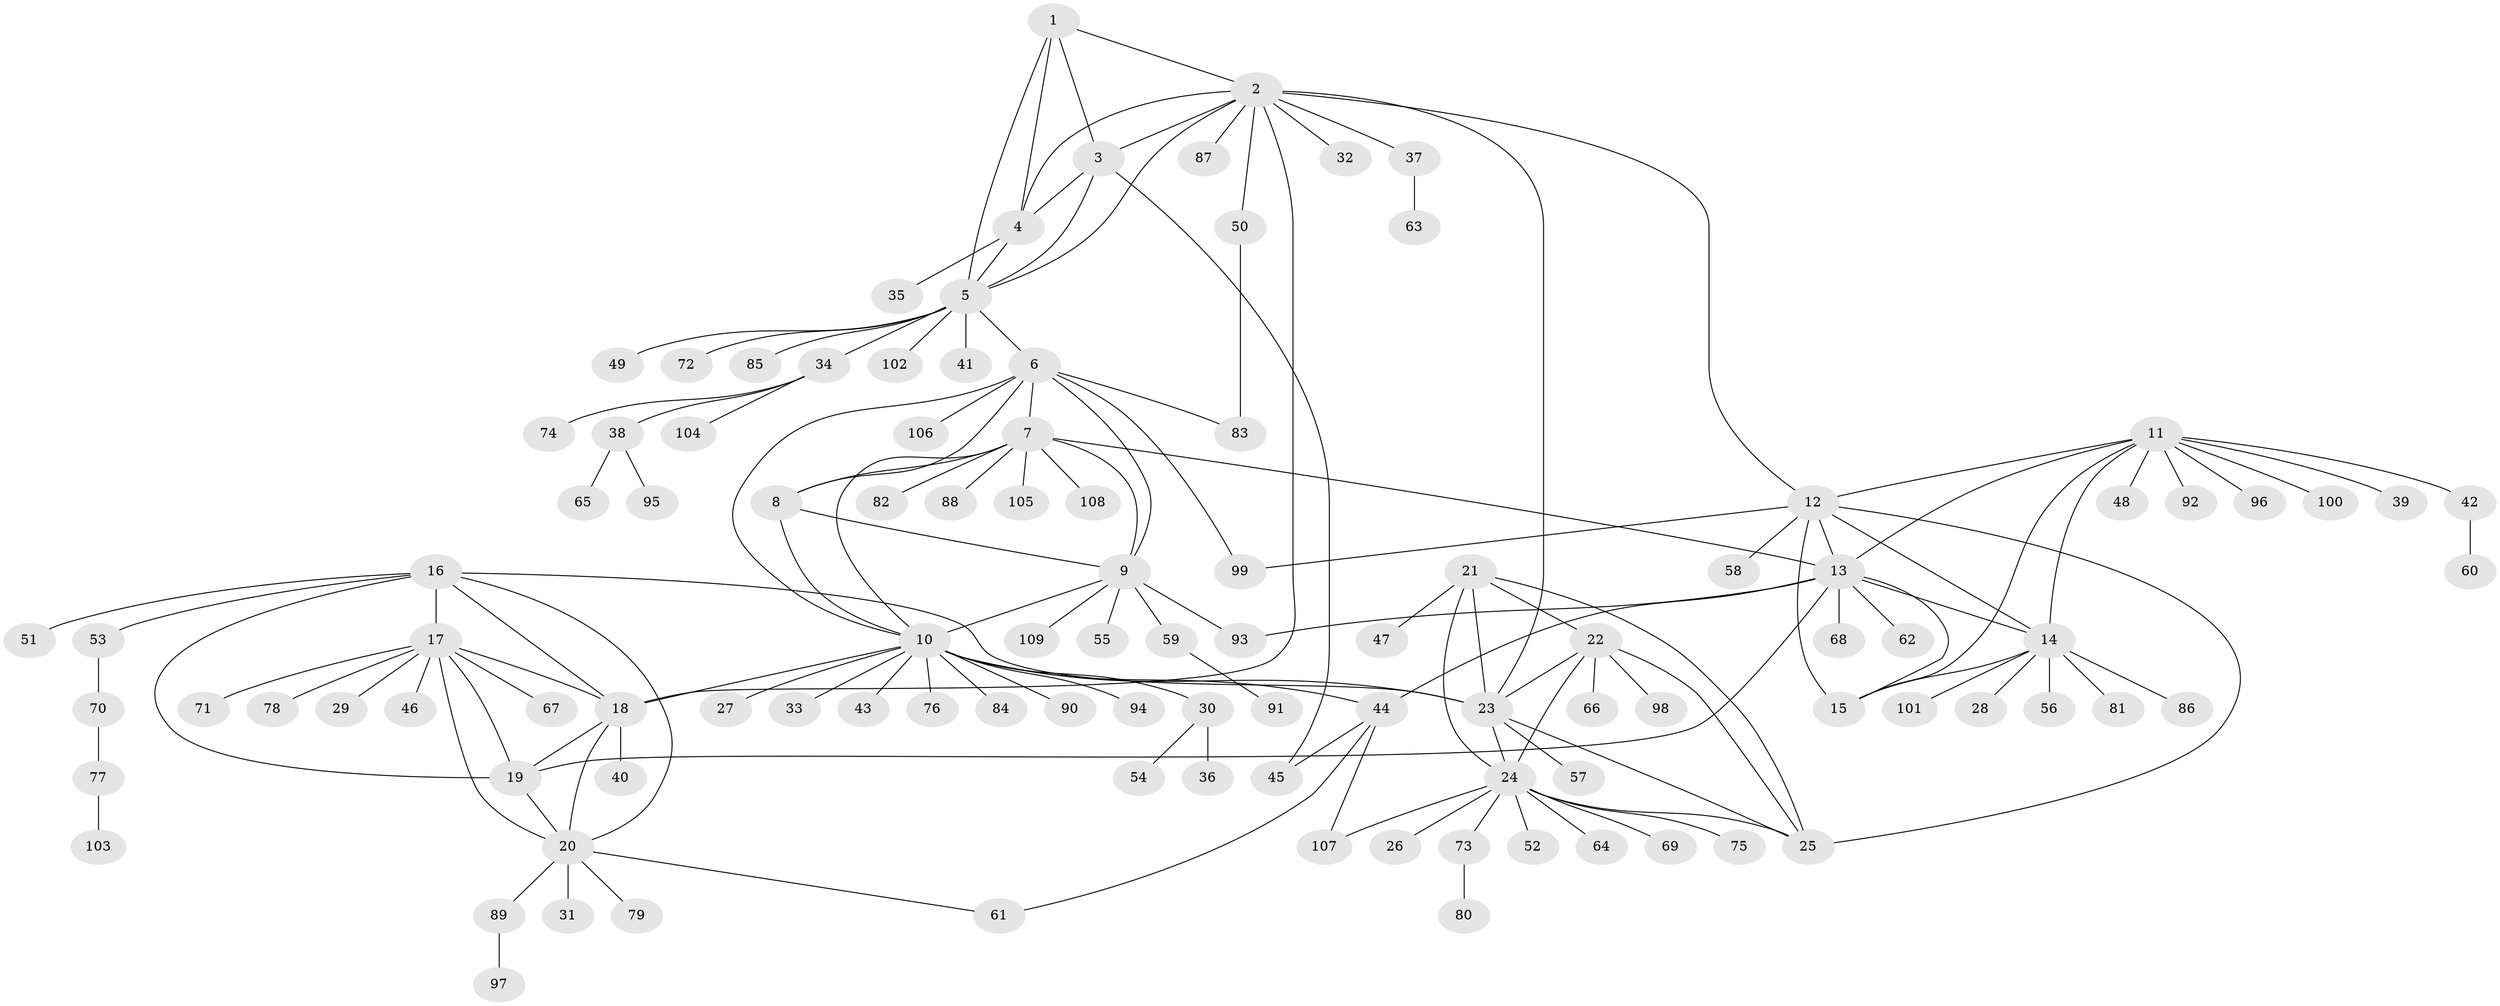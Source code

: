 // coarse degree distribution, {6: 0.07692307692307693, 4: 0.05128205128205128, 8: 0.038461538461538464, 13: 0.01282051282051282, 5: 0.02564102564102564, 9: 0.0641025641025641, 1: 0.6025641025641025, 2: 0.08974358974358974, 7: 0.02564102564102564, 3: 0.01282051282051282}
// Generated by graph-tools (version 1.1) at 2025/37/03/04/25 23:37:32]
// undirected, 109 vertices, 151 edges
graph export_dot {
  node [color=gray90,style=filled];
  1;
  2;
  3;
  4;
  5;
  6;
  7;
  8;
  9;
  10;
  11;
  12;
  13;
  14;
  15;
  16;
  17;
  18;
  19;
  20;
  21;
  22;
  23;
  24;
  25;
  26;
  27;
  28;
  29;
  30;
  31;
  32;
  33;
  34;
  35;
  36;
  37;
  38;
  39;
  40;
  41;
  42;
  43;
  44;
  45;
  46;
  47;
  48;
  49;
  50;
  51;
  52;
  53;
  54;
  55;
  56;
  57;
  58;
  59;
  60;
  61;
  62;
  63;
  64;
  65;
  66;
  67;
  68;
  69;
  70;
  71;
  72;
  73;
  74;
  75;
  76;
  77;
  78;
  79;
  80;
  81;
  82;
  83;
  84;
  85;
  86;
  87;
  88;
  89;
  90;
  91;
  92;
  93;
  94;
  95;
  96;
  97;
  98;
  99;
  100;
  101;
  102;
  103;
  104;
  105;
  106;
  107;
  108;
  109;
  1 -- 2;
  1 -- 3;
  1 -- 4;
  1 -- 5;
  2 -- 3;
  2 -- 4;
  2 -- 5;
  2 -- 12;
  2 -- 18;
  2 -- 23;
  2 -- 32;
  2 -- 37;
  2 -- 50;
  2 -- 87;
  3 -- 4;
  3 -- 5;
  3 -- 45;
  4 -- 5;
  4 -- 35;
  5 -- 6;
  5 -- 34;
  5 -- 41;
  5 -- 49;
  5 -- 72;
  5 -- 85;
  5 -- 102;
  6 -- 7;
  6 -- 8;
  6 -- 9;
  6 -- 10;
  6 -- 83;
  6 -- 99;
  6 -- 106;
  7 -- 8;
  7 -- 9;
  7 -- 10;
  7 -- 13;
  7 -- 82;
  7 -- 88;
  7 -- 105;
  7 -- 108;
  8 -- 9;
  8 -- 10;
  9 -- 10;
  9 -- 55;
  9 -- 59;
  9 -- 93;
  9 -- 109;
  10 -- 18;
  10 -- 23;
  10 -- 27;
  10 -- 30;
  10 -- 33;
  10 -- 43;
  10 -- 44;
  10 -- 76;
  10 -- 84;
  10 -- 90;
  10 -- 94;
  11 -- 12;
  11 -- 13;
  11 -- 14;
  11 -- 15;
  11 -- 39;
  11 -- 42;
  11 -- 48;
  11 -- 92;
  11 -- 96;
  11 -- 100;
  12 -- 13;
  12 -- 14;
  12 -- 15;
  12 -- 25;
  12 -- 58;
  12 -- 99;
  13 -- 14;
  13 -- 15;
  13 -- 19;
  13 -- 44;
  13 -- 62;
  13 -- 68;
  13 -- 93;
  14 -- 15;
  14 -- 28;
  14 -- 56;
  14 -- 81;
  14 -- 86;
  14 -- 101;
  16 -- 17;
  16 -- 18;
  16 -- 19;
  16 -- 20;
  16 -- 23;
  16 -- 51;
  16 -- 53;
  17 -- 18;
  17 -- 19;
  17 -- 20;
  17 -- 29;
  17 -- 46;
  17 -- 67;
  17 -- 71;
  17 -- 78;
  18 -- 19;
  18 -- 20;
  18 -- 40;
  19 -- 20;
  20 -- 31;
  20 -- 61;
  20 -- 79;
  20 -- 89;
  21 -- 22;
  21 -- 23;
  21 -- 24;
  21 -- 25;
  21 -- 47;
  22 -- 23;
  22 -- 24;
  22 -- 25;
  22 -- 66;
  22 -- 98;
  23 -- 24;
  23 -- 25;
  23 -- 57;
  24 -- 25;
  24 -- 26;
  24 -- 52;
  24 -- 64;
  24 -- 69;
  24 -- 73;
  24 -- 75;
  24 -- 107;
  30 -- 36;
  30 -- 54;
  34 -- 38;
  34 -- 74;
  34 -- 104;
  37 -- 63;
  38 -- 65;
  38 -- 95;
  42 -- 60;
  44 -- 45;
  44 -- 61;
  44 -- 107;
  50 -- 83;
  53 -- 70;
  59 -- 91;
  70 -- 77;
  73 -- 80;
  77 -- 103;
  89 -- 97;
}
